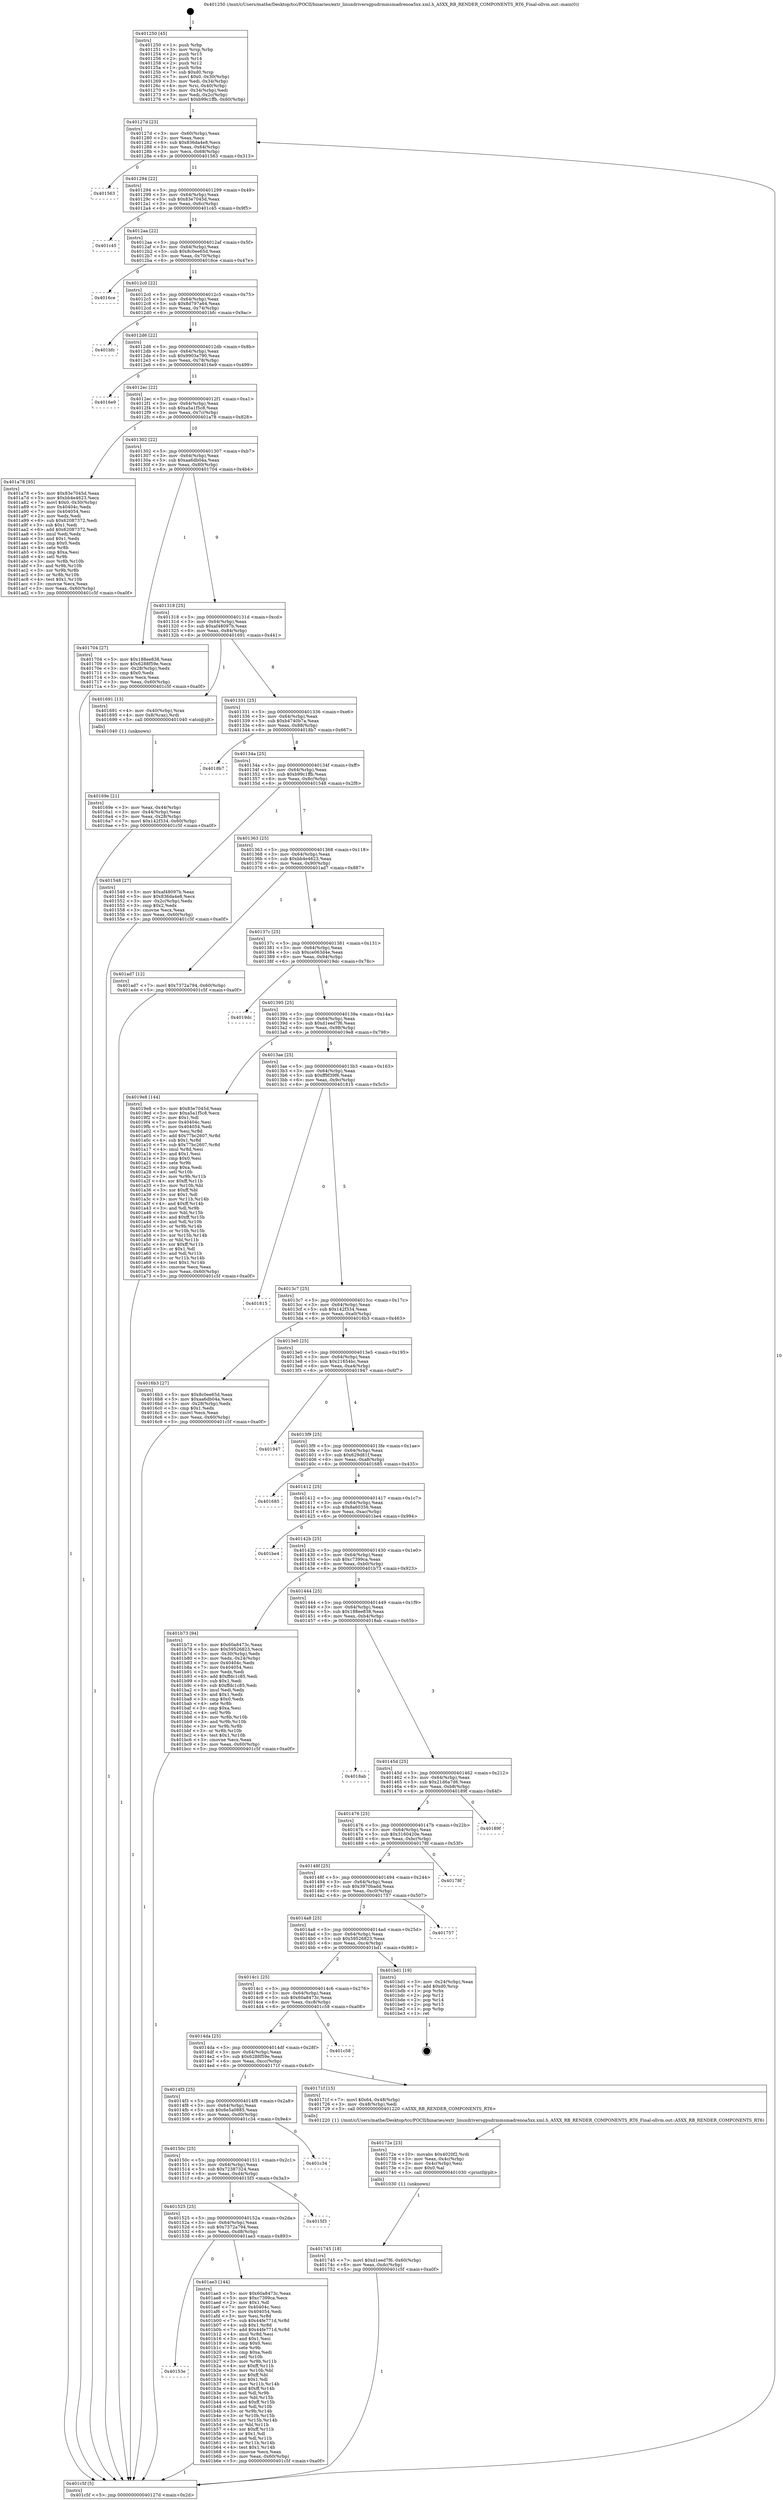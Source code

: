 digraph "0x401250" {
  label = "0x401250 (/mnt/c/Users/mathe/Desktop/tcc/POCII/binaries/extr_linuxdriversgpudrmmsmadrenoa5xx.xml.h_A5XX_RB_RENDER_COMPONENTS_RT6_Final-ollvm.out::main(0))"
  labelloc = "t"
  node[shape=record]

  Entry [label="",width=0.3,height=0.3,shape=circle,fillcolor=black,style=filled]
  "0x40127d" [label="{
     0x40127d [23]\l
     | [instrs]\l
     &nbsp;&nbsp;0x40127d \<+3\>: mov -0x60(%rbp),%eax\l
     &nbsp;&nbsp;0x401280 \<+2\>: mov %eax,%ecx\l
     &nbsp;&nbsp;0x401282 \<+6\>: sub $0x836da4e8,%ecx\l
     &nbsp;&nbsp;0x401288 \<+3\>: mov %eax,-0x64(%rbp)\l
     &nbsp;&nbsp;0x40128b \<+3\>: mov %ecx,-0x68(%rbp)\l
     &nbsp;&nbsp;0x40128e \<+6\>: je 0000000000401563 \<main+0x313\>\l
  }"]
  "0x401563" [label="{
     0x401563\l
  }", style=dashed]
  "0x401294" [label="{
     0x401294 [22]\l
     | [instrs]\l
     &nbsp;&nbsp;0x401294 \<+5\>: jmp 0000000000401299 \<main+0x49\>\l
     &nbsp;&nbsp;0x401299 \<+3\>: mov -0x64(%rbp),%eax\l
     &nbsp;&nbsp;0x40129c \<+5\>: sub $0x83e7045d,%eax\l
     &nbsp;&nbsp;0x4012a1 \<+3\>: mov %eax,-0x6c(%rbp)\l
     &nbsp;&nbsp;0x4012a4 \<+6\>: je 0000000000401c45 \<main+0x9f5\>\l
  }"]
  Exit [label="",width=0.3,height=0.3,shape=circle,fillcolor=black,style=filled,peripheries=2]
  "0x401c45" [label="{
     0x401c45\l
  }", style=dashed]
  "0x4012aa" [label="{
     0x4012aa [22]\l
     | [instrs]\l
     &nbsp;&nbsp;0x4012aa \<+5\>: jmp 00000000004012af \<main+0x5f\>\l
     &nbsp;&nbsp;0x4012af \<+3\>: mov -0x64(%rbp),%eax\l
     &nbsp;&nbsp;0x4012b2 \<+5\>: sub $0x8c0ee65d,%eax\l
     &nbsp;&nbsp;0x4012b7 \<+3\>: mov %eax,-0x70(%rbp)\l
     &nbsp;&nbsp;0x4012ba \<+6\>: je 00000000004016ce \<main+0x47e\>\l
  }"]
  "0x40153e" [label="{
     0x40153e\l
  }", style=dashed]
  "0x4016ce" [label="{
     0x4016ce\l
  }", style=dashed]
  "0x4012c0" [label="{
     0x4012c0 [22]\l
     | [instrs]\l
     &nbsp;&nbsp;0x4012c0 \<+5\>: jmp 00000000004012c5 \<main+0x75\>\l
     &nbsp;&nbsp;0x4012c5 \<+3\>: mov -0x64(%rbp),%eax\l
     &nbsp;&nbsp;0x4012c8 \<+5\>: sub $0x8d797a64,%eax\l
     &nbsp;&nbsp;0x4012cd \<+3\>: mov %eax,-0x74(%rbp)\l
     &nbsp;&nbsp;0x4012d0 \<+6\>: je 0000000000401bfc \<main+0x9ac\>\l
  }"]
  "0x401ae3" [label="{
     0x401ae3 [144]\l
     | [instrs]\l
     &nbsp;&nbsp;0x401ae3 \<+5\>: mov $0x60a8473c,%eax\l
     &nbsp;&nbsp;0x401ae8 \<+5\>: mov $0xc7399ca,%ecx\l
     &nbsp;&nbsp;0x401aed \<+2\>: mov $0x1,%dl\l
     &nbsp;&nbsp;0x401aef \<+7\>: mov 0x40404c,%esi\l
     &nbsp;&nbsp;0x401af6 \<+7\>: mov 0x404054,%edi\l
     &nbsp;&nbsp;0x401afd \<+3\>: mov %esi,%r8d\l
     &nbsp;&nbsp;0x401b00 \<+7\>: sub $0x44fe771d,%r8d\l
     &nbsp;&nbsp;0x401b07 \<+4\>: sub $0x1,%r8d\l
     &nbsp;&nbsp;0x401b0b \<+7\>: add $0x44fe771d,%r8d\l
     &nbsp;&nbsp;0x401b12 \<+4\>: imul %r8d,%esi\l
     &nbsp;&nbsp;0x401b16 \<+3\>: and $0x1,%esi\l
     &nbsp;&nbsp;0x401b19 \<+3\>: cmp $0x0,%esi\l
     &nbsp;&nbsp;0x401b1c \<+4\>: sete %r9b\l
     &nbsp;&nbsp;0x401b20 \<+3\>: cmp $0xa,%edi\l
     &nbsp;&nbsp;0x401b23 \<+4\>: setl %r10b\l
     &nbsp;&nbsp;0x401b27 \<+3\>: mov %r9b,%r11b\l
     &nbsp;&nbsp;0x401b2a \<+4\>: xor $0xff,%r11b\l
     &nbsp;&nbsp;0x401b2e \<+3\>: mov %r10b,%bl\l
     &nbsp;&nbsp;0x401b31 \<+3\>: xor $0xff,%bl\l
     &nbsp;&nbsp;0x401b34 \<+3\>: xor $0x1,%dl\l
     &nbsp;&nbsp;0x401b37 \<+3\>: mov %r11b,%r14b\l
     &nbsp;&nbsp;0x401b3a \<+4\>: and $0xff,%r14b\l
     &nbsp;&nbsp;0x401b3e \<+3\>: and %dl,%r9b\l
     &nbsp;&nbsp;0x401b41 \<+3\>: mov %bl,%r15b\l
     &nbsp;&nbsp;0x401b44 \<+4\>: and $0xff,%r15b\l
     &nbsp;&nbsp;0x401b48 \<+3\>: and %dl,%r10b\l
     &nbsp;&nbsp;0x401b4b \<+3\>: or %r9b,%r14b\l
     &nbsp;&nbsp;0x401b4e \<+3\>: or %r10b,%r15b\l
     &nbsp;&nbsp;0x401b51 \<+3\>: xor %r15b,%r14b\l
     &nbsp;&nbsp;0x401b54 \<+3\>: or %bl,%r11b\l
     &nbsp;&nbsp;0x401b57 \<+4\>: xor $0xff,%r11b\l
     &nbsp;&nbsp;0x401b5b \<+3\>: or $0x1,%dl\l
     &nbsp;&nbsp;0x401b5e \<+3\>: and %dl,%r11b\l
     &nbsp;&nbsp;0x401b61 \<+3\>: or %r11b,%r14b\l
     &nbsp;&nbsp;0x401b64 \<+4\>: test $0x1,%r14b\l
     &nbsp;&nbsp;0x401b68 \<+3\>: cmovne %ecx,%eax\l
     &nbsp;&nbsp;0x401b6b \<+3\>: mov %eax,-0x60(%rbp)\l
     &nbsp;&nbsp;0x401b6e \<+5\>: jmp 0000000000401c5f \<main+0xa0f\>\l
  }"]
  "0x401bfc" [label="{
     0x401bfc\l
  }", style=dashed]
  "0x4012d6" [label="{
     0x4012d6 [22]\l
     | [instrs]\l
     &nbsp;&nbsp;0x4012d6 \<+5\>: jmp 00000000004012db \<main+0x8b\>\l
     &nbsp;&nbsp;0x4012db \<+3\>: mov -0x64(%rbp),%eax\l
     &nbsp;&nbsp;0x4012de \<+5\>: sub $0x9903a790,%eax\l
     &nbsp;&nbsp;0x4012e3 \<+3\>: mov %eax,-0x78(%rbp)\l
     &nbsp;&nbsp;0x4012e6 \<+6\>: je 00000000004016e9 \<main+0x499\>\l
  }"]
  "0x401525" [label="{
     0x401525 [25]\l
     | [instrs]\l
     &nbsp;&nbsp;0x401525 \<+5\>: jmp 000000000040152a \<main+0x2da\>\l
     &nbsp;&nbsp;0x40152a \<+3\>: mov -0x64(%rbp),%eax\l
     &nbsp;&nbsp;0x40152d \<+5\>: sub $0x7372a794,%eax\l
     &nbsp;&nbsp;0x401532 \<+6\>: mov %eax,-0xd8(%rbp)\l
     &nbsp;&nbsp;0x401538 \<+6\>: je 0000000000401ae3 \<main+0x893\>\l
  }"]
  "0x4016e9" [label="{
     0x4016e9\l
  }", style=dashed]
  "0x4012ec" [label="{
     0x4012ec [22]\l
     | [instrs]\l
     &nbsp;&nbsp;0x4012ec \<+5\>: jmp 00000000004012f1 \<main+0xa1\>\l
     &nbsp;&nbsp;0x4012f1 \<+3\>: mov -0x64(%rbp),%eax\l
     &nbsp;&nbsp;0x4012f4 \<+5\>: sub $0xa5a1f5c8,%eax\l
     &nbsp;&nbsp;0x4012f9 \<+3\>: mov %eax,-0x7c(%rbp)\l
     &nbsp;&nbsp;0x4012fc \<+6\>: je 0000000000401a78 \<main+0x828\>\l
  }"]
  "0x4015f3" [label="{
     0x4015f3\l
  }", style=dashed]
  "0x401a78" [label="{
     0x401a78 [95]\l
     | [instrs]\l
     &nbsp;&nbsp;0x401a78 \<+5\>: mov $0x83e7045d,%eax\l
     &nbsp;&nbsp;0x401a7d \<+5\>: mov $0xbb4e4623,%ecx\l
     &nbsp;&nbsp;0x401a82 \<+7\>: movl $0x0,-0x30(%rbp)\l
     &nbsp;&nbsp;0x401a89 \<+7\>: mov 0x40404c,%edx\l
     &nbsp;&nbsp;0x401a90 \<+7\>: mov 0x404054,%esi\l
     &nbsp;&nbsp;0x401a97 \<+2\>: mov %edx,%edi\l
     &nbsp;&nbsp;0x401a99 \<+6\>: sub $0x62087372,%edi\l
     &nbsp;&nbsp;0x401a9f \<+3\>: sub $0x1,%edi\l
     &nbsp;&nbsp;0x401aa2 \<+6\>: add $0x62087372,%edi\l
     &nbsp;&nbsp;0x401aa8 \<+3\>: imul %edi,%edx\l
     &nbsp;&nbsp;0x401aab \<+3\>: and $0x1,%edx\l
     &nbsp;&nbsp;0x401aae \<+3\>: cmp $0x0,%edx\l
     &nbsp;&nbsp;0x401ab1 \<+4\>: sete %r8b\l
     &nbsp;&nbsp;0x401ab5 \<+3\>: cmp $0xa,%esi\l
     &nbsp;&nbsp;0x401ab8 \<+4\>: setl %r9b\l
     &nbsp;&nbsp;0x401abc \<+3\>: mov %r8b,%r10b\l
     &nbsp;&nbsp;0x401abf \<+3\>: and %r9b,%r10b\l
     &nbsp;&nbsp;0x401ac2 \<+3\>: xor %r9b,%r8b\l
     &nbsp;&nbsp;0x401ac5 \<+3\>: or %r8b,%r10b\l
     &nbsp;&nbsp;0x401ac8 \<+4\>: test $0x1,%r10b\l
     &nbsp;&nbsp;0x401acc \<+3\>: cmovne %ecx,%eax\l
     &nbsp;&nbsp;0x401acf \<+3\>: mov %eax,-0x60(%rbp)\l
     &nbsp;&nbsp;0x401ad2 \<+5\>: jmp 0000000000401c5f \<main+0xa0f\>\l
  }"]
  "0x401302" [label="{
     0x401302 [22]\l
     | [instrs]\l
     &nbsp;&nbsp;0x401302 \<+5\>: jmp 0000000000401307 \<main+0xb7\>\l
     &nbsp;&nbsp;0x401307 \<+3\>: mov -0x64(%rbp),%eax\l
     &nbsp;&nbsp;0x40130a \<+5\>: sub $0xaa6db04a,%eax\l
     &nbsp;&nbsp;0x40130f \<+3\>: mov %eax,-0x80(%rbp)\l
     &nbsp;&nbsp;0x401312 \<+6\>: je 0000000000401704 \<main+0x4b4\>\l
  }"]
  "0x40150c" [label="{
     0x40150c [25]\l
     | [instrs]\l
     &nbsp;&nbsp;0x40150c \<+5\>: jmp 0000000000401511 \<main+0x2c1\>\l
     &nbsp;&nbsp;0x401511 \<+3\>: mov -0x64(%rbp),%eax\l
     &nbsp;&nbsp;0x401514 \<+5\>: sub $0x72387324,%eax\l
     &nbsp;&nbsp;0x401519 \<+6\>: mov %eax,-0xd4(%rbp)\l
     &nbsp;&nbsp;0x40151f \<+6\>: je 00000000004015f3 \<main+0x3a3\>\l
  }"]
  "0x401704" [label="{
     0x401704 [27]\l
     | [instrs]\l
     &nbsp;&nbsp;0x401704 \<+5\>: mov $0x188ee838,%eax\l
     &nbsp;&nbsp;0x401709 \<+5\>: mov $0x6288f59e,%ecx\l
     &nbsp;&nbsp;0x40170e \<+3\>: mov -0x28(%rbp),%edx\l
     &nbsp;&nbsp;0x401711 \<+3\>: cmp $0x0,%edx\l
     &nbsp;&nbsp;0x401714 \<+3\>: cmove %ecx,%eax\l
     &nbsp;&nbsp;0x401717 \<+3\>: mov %eax,-0x60(%rbp)\l
     &nbsp;&nbsp;0x40171a \<+5\>: jmp 0000000000401c5f \<main+0xa0f\>\l
  }"]
  "0x401318" [label="{
     0x401318 [25]\l
     | [instrs]\l
     &nbsp;&nbsp;0x401318 \<+5\>: jmp 000000000040131d \<main+0xcd\>\l
     &nbsp;&nbsp;0x40131d \<+3\>: mov -0x64(%rbp),%eax\l
     &nbsp;&nbsp;0x401320 \<+5\>: sub $0xaf48097b,%eax\l
     &nbsp;&nbsp;0x401325 \<+6\>: mov %eax,-0x84(%rbp)\l
     &nbsp;&nbsp;0x40132b \<+6\>: je 0000000000401691 \<main+0x441\>\l
  }"]
  "0x401c34" [label="{
     0x401c34\l
  }", style=dashed]
  "0x401691" [label="{
     0x401691 [13]\l
     | [instrs]\l
     &nbsp;&nbsp;0x401691 \<+4\>: mov -0x40(%rbp),%rax\l
     &nbsp;&nbsp;0x401695 \<+4\>: mov 0x8(%rax),%rdi\l
     &nbsp;&nbsp;0x401699 \<+5\>: call 0000000000401040 \<atoi@plt\>\l
     | [calls]\l
     &nbsp;&nbsp;0x401040 \{1\} (unknown)\l
  }"]
  "0x401331" [label="{
     0x401331 [25]\l
     | [instrs]\l
     &nbsp;&nbsp;0x401331 \<+5\>: jmp 0000000000401336 \<main+0xe6\>\l
     &nbsp;&nbsp;0x401336 \<+3\>: mov -0x64(%rbp),%eax\l
     &nbsp;&nbsp;0x401339 \<+5\>: sub $0xb4740b7a,%eax\l
     &nbsp;&nbsp;0x40133e \<+6\>: mov %eax,-0x88(%rbp)\l
     &nbsp;&nbsp;0x401344 \<+6\>: je 00000000004018b7 \<main+0x667\>\l
  }"]
  "0x401745" [label="{
     0x401745 [18]\l
     | [instrs]\l
     &nbsp;&nbsp;0x401745 \<+7\>: movl $0xd1eed7f6,-0x60(%rbp)\l
     &nbsp;&nbsp;0x40174c \<+6\>: mov %eax,-0xdc(%rbp)\l
     &nbsp;&nbsp;0x401752 \<+5\>: jmp 0000000000401c5f \<main+0xa0f\>\l
  }"]
  "0x4018b7" [label="{
     0x4018b7\l
  }", style=dashed]
  "0x40134a" [label="{
     0x40134a [25]\l
     | [instrs]\l
     &nbsp;&nbsp;0x40134a \<+5\>: jmp 000000000040134f \<main+0xff\>\l
     &nbsp;&nbsp;0x40134f \<+3\>: mov -0x64(%rbp),%eax\l
     &nbsp;&nbsp;0x401352 \<+5\>: sub $0xb99c1ffb,%eax\l
     &nbsp;&nbsp;0x401357 \<+6\>: mov %eax,-0x8c(%rbp)\l
     &nbsp;&nbsp;0x40135d \<+6\>: je 0000000000401548 \<main+0x2f8\>\l
  }"]
  "0x40172e" [label="{
     0x40172e [23]\l
     | [instrs]\l
     &nbsp;&nbsp;0x40172e \<+10\>: movabs $0x4020f2,%rdi\l
     &nbsp;&nbsp;0x401738 \<+3\>: mov %eax,-0x4c(%rbp)\l
     &nbsp;&nbsp;0x40173b \<+3\>: mov -0x4c(%rbp),%esi\l
     &nbsp;&nbsp;0x40173e \<+2\>: mov $0x0,%al\l
     &nbsp;&nbsp;0x401740 \<+5\>: call 0000000000401030 \<printf@plt\>\l
     | [calls]\l
     &nbsp;&nbsp;0x401030 \{1\} (unknown)\l
  }"]
  "0x401548" [label="{
     0x401548 [27]\l
     | [instrs]\l
     &nbsp;&nbsp;0x401548 \<+5\>: mov $0xaf48097b,%eax\l
     &nbsp;&nbsp;0x40154d \<+5\>: mov $0x836da4e8,%ecx\l
     &nbsp;&nbsp;0x401552 \<+3\>: mov -0x2c(%rbp),%edx\l
     &nbsp;&nbsp;0x401555 \<+3\>: cmp $0x2,%edx\l
     &nbsp;&nbsp;0x401558 \<+3\>: cmovne %ecx,%eax\l
     &nbsp;&nbsp;0x40155b \<+3\>: mov %eax,-0x60(%rbp)\l
     &nbsp;&nbsp;0x40155e \<+5\>: jmp 0000000000401c5f \<main+0xa0f\>\l
  }"]
  "0x401363" [label="{
     0x401363 [25]\l
     | [instrs]\l
     &nbsp;&nbsp;0x401363 \<+5\>: jmp 0000000000401368 \<main+0x118\>\l
     &nbsp;&nbsp;0x401368 \<+3\>: mov -0x64(%rbp),%eax\l
     &nbsp;&nbsp;0x40136b \<+5\>: sub $0xbb4e4623,%eax\l
     &nbsp;&nbsp;0x401370 \<+6\>: mov %eax,-0x90(%rbp)\l
     &nbsp;&nbsp;0x401376 \<+6\>: je 0000000000401ad7 \<main+0x887\>\l
  }"]
  "0x401c5f" [label="{
     0x401c5f [5]\l
     | [instrs]\l
     &nbsp;&nbsp;0x401c5f \<+5\>: jmp 000000000040127d \<main+0x2d\>\l
  }"]
  "0x401250" [label="{
     0x401250 [45]\l
     | [instrs]\l
     &nbsp;&nbsp;0x401250 \<+1\>: push %rbp\l
     &nbsp;&nbsp;0x401251 \<+3\>: mov %rsp,%rbp\l
     &nbsp;&nbsp;0x401254 \<+2\>: push %r15\l
     &nbsp;&nbsp;0x401256 \<+2\>: push %r14\l
     &nbsp;&nbsp;0x401258 \<+2\>: push %r12\l
     &nbsp;&nbsp;0x40125a \<+1\>: push %rbx\l
     &nbsp;&nbsp;0x40125b \<+7\>: sub $0xd0,%rsp\l
     &nbsp;&nbsp;0x401262 \<+7\>: movl $0x0,-0x30(%rbp)\l
     &nbsp;&nbsp;0x401269 \<+3\>: mov %edi,-0x34(%rbp)\l
     &nbsp;&nbsp;0x40126c \<+4\>: mov %rsi,-0x40(%rbp)\l
     &nbsp;&nbsp;0x401270 \<+3\>: mov -0x34(%rbp),%edi\l
     &nbsp;&nbsp;0x401273 \<+3\>: mov %edi,-0x2c(%rbp)\l
     &nbsp;&nbsp;0x401276 \<+7\>: movl $0xb99c1ffb,-0x60(%rbp)\l
  }"]
  "0x40169e" [label="{
     0x40169e [21]\l
     | [instrs]\l
     &nbsp;&nbsp;0x40169e \<+3\>: mov %eax,-0x44(%rbp)\l
     &nbsp;&nbsp;0x4016a1 \<+3\>: mov -0x44(%rbp),%eax\l
     &nbsp;&nbsp;0x4016a4 \<+3\>: mov %eax,-0x28(%rbp)\l
     &nbsp;&nbsp;0x4016a7 \<+7\>: movl $0x142f334,-0x60(%rbp)\l
     &nbsp;&nbsp;0x4016ae \<+5\>: jmp 0000000000401c5f \<main+0xa0f\>\l
  }"]
  "0x4014f3" [label="{
     0x4014f3 [25]\l
     | [instrs]\l
     &nbsp;&nbsp;0x4014f3 \<+5\>: jmp 00000000004014f8 \<main+0x2a8\>\l
     &nbsp;&nbsp;0x4014f8 \<+3\>: mov -0x64(%rbp),%eax\l
     &nbsp;&nbsp;0x4014fb \<+5\>: sub $0x6e5a0885,%eax\l
     &nbsp;&nbsp;0x401500 \<+6\>: mov %eax,-0xd0(%rbp)\l
     &nbsp;&nbsp;0x401506 \<+6\>: je 0000000000401c34 \<main+0x9e4\>\l
  }"]
  "0x401ad7" [label="{
     0x401ad7 [12]\l
     | [instrs]\l
     &nbsp;&nbsp;0x401ad7 \<+7\>: movl $0x7372a794,-0x60(%rbp)\l
     &nbsp;&nbsp;0x401ade \<+5\>: jmp 0000000000401c5f \<main+0xa0f\>\l
  }"]
  "0x40137c" [label="{
     0x40137c [25]\l
     | [instrs]\l
     &nbsp;&nbsp;0x40137c \<+5\>: jmp 0000000000401381 \<main+0x131\>\l
     &nbsp;&nbsp;0x401381 \<+3\>: mov -0x64(%rbp),%eax\l
     &nbsp;&nbsp;0x401384 \<+5\>: sub $0xce063d4e,%eax\l
     &nbsp;&nbsp;0x401389 \<+6\>: mov %eax,-0x94(%rbp)\l
     &nbsp;&nbsp;0x40138f \<+6\>: je 00000000004019dc \<main+0x78c\>\l
  }"]
  "0x40171f" [label="{
     0x40171f [15]\l
     | [instrs]\l
     &nbsp;&nbsp;0x40171f \<+7\>: movl $0x64,-0x48(%rbp)\l
     &nbsp;&nbsp;0x401726 \<+3\>: mov -0x48(%rbp),%edi\l
     &nbsp;&nbsp;0x401729 \<+5\>: call 0000000000401220 \<A5XX_RB_RENDER_COMPONENTS_RT6\>\l
     | [calls]\l
     &nbsp;&nbsp;0x401220 \{1\} (/mnt/c/Users/mathe/Desktop/tcc/POCII/binaries/extr_linuxdriversgpudrmmsmadrenoa5xx.xml.h_A5XX_RB_RENDER_COMPONENTS_RT6_Final-ollvm.out::A5XX_RB_RENDER_COMPONENTS_RT6)\l
  }"]
  "0x4019dc" [label="{
     0x4019dc\l
  }", style=dashed]
  "0x401395" [label="{
     0x401395 [25]\l
     | [instrs]\l
     &nbsp;&nbsp;0x401395 \<+5\>: jmp 000000000040139a \<main+0x14a\>\l
     &nbsp;&nbsp;0x40139a \<+3\>: mov -0x64(%rbp),%eax\l
     &nbsp;&nbsp;0x40139d \<+5\>: sub $0xd1eed7f6,%eax\l
     &nbsp;&nbsp;0x4013a2 \<+6\>: mov %eax,-0x98(%rbp)\l
     &nbsp;&nbsp;0x4013a8 \<+6\>: je 00000000004019e8 \<main+0x798\>\l
  }"]
  "0x4014da" [label="{
     0x4014da [25]\l
     | [instrs]\l
     &nbsp;&nbsp;0x4014da \<+5\>: jmp 00000000004014df \<main+0x28f\>\l
     &nbsp;&nbsp;0x4014df \<+3\>: mov -0x64(%rbp),%eax\l
     &nbsp;&nbsp;0x4014e2 \<+5\>: sub $0x6288f59e,%eax\l
     &nbsp;&nbsp;0x4014e7 \<+6\>: mov %eax,-0xcc(%rbp)\l
     &nbsp;&nbsp;0x4014ed \<+6\>: je 000000000040171f \<main+0x4cf\>\l
  }"]
  "0x4019e8" [label="{
     0x4019e8 [144]\l
     | [instrs]\l
     &nbsp;&nbsp;0x4019e8 \<+5\>: mov $0x83e7045d,%eax\l
     &nbsp;&nbsp;0x4019ed \<+5\>: mov $0xa5a1f5c8,%ecx\l
     &nbsp;&nbsp;0x4019f2 \<+2\>: mov $0x1,%dl\l
     &nbsp;&nbsp;0x4019f4 \<+7\>: mov 0x40404c,%esi\l
     &nbsp;&nbsp;0x4019fb \<+7\>: mov 0x404054,%edi\l
     &nbsp;&nbsp;0x401a02 \<+3\>: mov %esi,%r8d\l
     &nbsp;&nbsp;0x401a05 \<+7\>: add $0x77bc2607,%r8d\l
     &nbsp;&nbsp;0x401a0c \<+4\>: sub $0x1,%r8d\l
     &nbsp;&nbsp;0x401a10 \<+7\>: sub $0x77bc2607,%r8d\l
     &nbsp;&nbsp;0x401a17 \<+4\>: imul %r8d,%esi\l
     &nbsp;&nbsp;0x401a1b \<+3\>: and $0x1,%esi\l
     &nbsp;&nbsp;0x401a1e \<+3\>: cmp $0x0,%esi\l
     &nbsp;&nbsp;0x401a21 \<+4\>: sete %r9b\l
     &nbsp;&nbsp;0x401a25 \<+3\>: cmp $0xa,%edi\l
     &nbsp;&nbsp;0x401a28 \<+4\>: setl %r10b\l
     &nbsp;&nbsp;0x401a2c \<+3\>: mov %r9b,%r11b\l
     &nbsp;&nbsp;0x401a2f \<+4\>: xor $0xff,%r11b\l
     &nbsp;&nbsp;0x401a33 \<+3\>: mov %r10b,%bl\l
     &nbsp;&nbsp;0x401a36 \<+3\>: xor $0xff,%bl\l
     &nbsp;&nbsp;0x401a39 \<+3\>: xor $0x1,%dl\l
     &nbsp;&nbsp;0x401a3c \<+3\>: mov %r11b,%r14b\l
     &nbsp;&nbsp;0x401a3f \<+4\>: and $0xff,%r14b\l
     &nbsp;&nbsp;0x401a43 \<+3\>: and %dl,%r9b\l
     &nbsp;&nbsp;0x401a46 \<+3\>: mov %bl,%r15b\l
     &nbsp;&nbsp;0x401a49 \<+4\>: and $0xff,%r15b\l
     &nbsp;&nbsp;0x401a4d \<+3\>: and %dl,%r10b\l
     &nbsp;&nbsp;0x401a50 \<+3\>: or %r9b,%r14b\l
     &nbsp;&nbsp;0x401a53 \<+3\>: or %r10b,%r15b\l
     &nbsp;&nbsp;0x401a56 \<+3\>: xor %r15b,%r14b\l
     &nbsp;&nbsp;0x401a59 \<+3\>: or %bl,%r11b\l
     &nbsp;&nbsp;0x401a5c \<+4\>: xor $0xff,%r11b\l
     &nbsp;&nbsp;0x401a60 \<+3\>: or $0x1,%dl\l
     &nbsp;&nbsp;0x401a63 \<+3\>: and %dl,%r11b\l
     &nbsp;&nbsp;0x401a66 \<+3\>: or %r11b,%r14b\l
     &nbsp;&nbsp;0x401a69 \<+4\>: test $0x1,%r14b\l
     &nbsp;&nbsp;0x401a6d \<+3\>: cmovne %ecx,%eax\l
     &nbsp;&nbsp;0x401a70 \<+3\>: mov %eax,-0x60(%rbp)\l
     &nbsp;&nbsp;0x401a73 \<+5\>: jmp 0000000000401c5f \<main+0xa0f\>\l
  }"]
  "0x4013ae" [label="{
     0x4013ae [25]\l
     | [instrs]\l
     &nbsp;&nbsp;0x4013ae \<+5\>: jmp 00000000004013b3 \<main+0x163\>\l
     &nbsp;&nbsp;0x4013b3 \<+3\>: mov -0x64(%rbp),%eax\l
     &nbsp;&nbsp;0x4013b6 \<+5\>: sub $0xff9f39f6,%eax\l
     &nbsp;&nbsp;0x4013bb \<+6\>: mov %eax,-0x9c(%rbp)\l
     &nbsp;&nbsp;0x4013c1 \<+6\>: je 0000000000401815 \<main+0x5c5\>\l
  }"]
  "0x401c58" [label="{
     0x401c58\l
  }", style=dashed]
  "0x401815" [label="{
     0x401815\l
  }", style=dashed]
  "0x4013c7" [label="{
     0x4013c7 [25]\l
     | [instrs]\l
     &nbsp;&nbsp;0x4013c7 \<+5\>: jmp 00000000004013cc \<main+0x17c\>\l
     &nbsp;&nbsp;0x4013cc \<+3\>: mov -0x64(%rbp),%eax\l
     &nbsp;&nbsp;0x4013cf \<+5\>: sub $0x142f334,%eax\l
     &nbsp;&nbsp;0x4013d4 \<+6\>: mov %eax,-0xa0(%rbp)\l
     &nbsp;&nbsp;0x4013da \<+6\>: je 00000000004016b3 \<main+0x463\>\l
  }"]
  "0x4014c1" [label="{
     0x4014c1 [25]\l
     | [instrs]\l
     &nbsp;&nbsp;0x4014c1 \<+5\>: jmp 00000000004014c6 \<main+0x276\>\l
     &nbsp;&nbsp;0x4014c6 \<+3\>: mov -0x64(%rbp),%eax\l
     &nbsp;&nbsp;0x4014c9 \<+5\>: sub $0x60a8473c,%eax\l
     &nbsp;&nbsp;0x4014ce \<+6\>: mov %eax,-0xc8(%rbp)\l
     &nbsp;&nbsp;0x4014d4 \<+6\>: je 0000000000401c58 \<main+0xa08\>\l
  }"]
  "0x4016b3" [label="{
     0x4016b3 [27]\l
     | [instrs]\l
     &nbsp;&nbsp;0x4016b3 \<+5\>: mov $0x8c0ee65d,%eax\l
     &nbsp;&nbsp;0x4016b8 \<+5\>: mov $0xaa6db04a,%ecx\l
     &nbsp;&nbsp;0x4016bd \<+3\>: mov -0x28(%rbp),%edx\l
     &nbsp;&nbsp;0x4016c0 \<+3\>: cmp $0x1,%edx\l
     &nbsp;&nbsp;0x4016c3 \<+3\>: cmovl %ecx,%eax\l
     &nbsp;&nbsp;0x4016c6 \<+3\>: mov %eax,-0x60(%rbp)\l
     &nbsp;&nbsp;0x4016c9 \<+5\>: jmp 0000000000401c5f \<main+0xa0f\>\l
  }"]
  "0x4013e0" [label="{
     0x4013e0 [25]\l
     | [instrs]\l
     &nbsp;&nbsp;0x4013e0 \<+5\>: jmp 00000000004013e5 \<main+0x195\>\l
     &nbsp;&nbsp;0x4013e5 \<+3\>: mov -0x64(%rbp),%eax\l
     &nbsp;&nbsp;0x4013e8 \<+5\>: sub $0x21654bc,%eax\l
     &nbsp;&nbsp;0x4013ed \<+6\>: mov %eax,-0xa4(%rbp)\l
     &nbsp;&nbsp;0x4013f3 \<+6\>: je 0000000000401947 \<main+0x6f7\>\l
  }"]
  "0x401bd1" [label="{
     0x401bd1 [19]\l
     | [instrs]\l
     &nbsp;&nbsp;0x401bd1 \<+3\>: mov -0x24(%rbp),%eax\l
     &nbsp;&nbsp;0x401bd4 \<+7\>: add $0xd0,%rsp\l
     &nbsp;&nbsp;0x401bdb \<+1\>: pop %rbx\l
     &nbsp;&nbsp;0x401bdc \<+2\>: pop %r12\l
     &nbsp;&nbsp;0x401bde \<+2\>: pop %r14\l
     &nbsp;&nbsp;0x401be0 \<+2\>: pop %r15\l
     &nbsp;&nbsp;0x401be2 \<+1\>: pop %rbp\l
     &nbsp;&nbsp;0x401be3 \<+1\>: ret\l
  }"]
  "0x401947" [label="{
     0x401947\l
  }", style=dashed]
  "0x4013f9" [label="{
     0x4013f9 [25]\l
     | [instrs]\l
     &nbsp;&nbsp;0x4013f9 \<+5\>: jmp 00000000004013fe \<main+0x1ae\>\l
     &nbsp;&nbsp;0x4013fe \<+3\>: mov -0x64(%rbp),%eax\l
     &nbsp;&nbsp;0x401401 \<+5\>: sub $0x629d81f,%eax\l
     &nbsp;&nbsp;0x401406 \<+6\>: mov %eax,-0xa8(%rbp)\l
     &nbsp;&nbsp;0x40140c \<+6\>: je 0000000000401685 \<main+0x435\>\l
  }"]
  "0x4014a8" [label="{
     0x4014a8 [25]\l
     | [instrs]\l
     &nbsp;&nbsp;0x4014a8 \<+5\>: jmp 00000000004014ad \<main+0x25d\>\l
     &nbsp;&nbsp;0x4014ad \<+3\>: mov -0x64(%rbp),%eax\l
     &nbsp;&nbsp;0x4014b0 \<+5\>: sub $0x59526823,%eax\l
     &nbsp;&nbsp;0x4014b5 \<+6\>: mov %eax,-0xc4(%rbp)\l
     &nbsp;&nbsp;0x4014bb \<+6\>: je 0000000000401bd1 \<main+0x981\>\l
  }"]
  "0x401685" [label="{
     0x401685\l
  }", style=dashed]
  "0x401412" [label="{
     0x401412 [25]\l
     | [instrs]\l
     &nbsp;&nbsp;0x401412 \<+5\>: jmp 0000000000401417 \<main+0x1c7\>\l
     &nbsp;&nbsp;0x401417 \<+3\>: mov -0x64(%rbp),%eax\l
     &nbsp;&nbsp;0x40141a \<+5\>: sub $0x8a60356,%eax\l
     &nbsp;&nbsp;0x40141f \<+6\>: mov %eax,-0xac(%rbp)\l
     &nbsp;&nbsp;0x401425 \<+6\>: je 0000000000401be4 \<main+0x994\>\l
  }"]
  "0x401757" [label="{
     0x401757\l
  }", style=dashed]
  "0x401be4" [label="{
     0x401be4\l
  }", style=dashed]
  "0x40142b" [label="{
     0x40142b [25]\l
     | [instrs]\l
     &nbsp;&nbsp;0x40142b \<+5\>: jmp 0000000000401430 \<main+0x1e0\>\l
     &nbsp;&nbsp;0x401430 \<+3\>: mov -0x64(%rbp),%eax\l
     &nbsp;&nbsp;0x401433 \<+5\>: sub $0xc7399ca,%eax\l
     &nbsp;&nbsp;0x401438 \<+6\>: mov %eax,-0xb0(%rbp)\l
     &nbsp;&nbsp;0x40143e \<+6\>: je 0000000000401b73 \<main+0x923\>\l
  }"]
  "0x40148f" [label="{
     0x40148f [25]\l
     | [instrs]\l
     &nbsp;&nbsp;0x40148f \<+5\>: jmp 0000000000401494 \<main+0x244\>\l
     &nbsp;&nbsp;0x401494 \<+3\>: mov -0x64(%rbp),%eax\l
     &nbsp;&nbsp;0x401497 \<+5\>: sub $0x3970badd,%eax\l
     &nbsp;&nbsp;0x40149c \<+6\>: mov %eax,-0xc0(%rbp)\l
     &nbsp;&nbsp;0x4014a2 \<+6\>: je 0000000000401757 \<main+0x507\>\l
  }"]
  "0x401b73" [label="{
     0x401b73 [94]\l
     | [instrs]\l
     &nbsp;&nbsp;0x401b73 \<+5\>: mov $0x60a8473c,%eax\l
     &nbsp;&nbsp;0x401b78 \<+5\>: mov $0x59526823,%ecx\l
     &nbsp;&nbsp;0x401b7d \<+3\>: mov -0x30(%rbp),%edx\l
     &nbsp;&nbsp;0x401b80 \<+3\>: mov %edx,-0x24(%rbp)\l
     &nbsp;&nbsp;0x401b83 \<+7\>: mov 0x40404c,%edx\l
     &nbsp;&nbsp;0x401b8a \<+7\>: mov 0x404054,%esi\l
     &nbsp;&nbsp;0x401b91 \<+2\>: mov %edx,%edi\l
     &nbsp;&nbsp;0x401b93 \<+6\>: add $0xffdc1c85,%edi\l
     &nbsp;&nbsp;0x401b99 \<+3\>: sub $0x1,%edi\l
     &nbsp;&nbsp;0x401b9c \<+6\>: sub $0xffdc1c85,%edi\l
     &nbsp;&nbsp;0x401ba2 \<+3\>: imul %edi,%edx\l
     &nbsp;&nbsp;0x401ba5 \<+3\>: and $0x1,%edx\l
     &nbsp;&nbsp;0x401ba8 \<+3\>: cmp $0x0,%edx\l
     &nbsp;&nbsp;0x401bab \<+4\>: sete %r8b\l
     &nbsp;&nbsp;0x401baf \<+3\>: cmp $0xa,%esi\l
     &nbsp;&nbsp;0x401bb2 \<+4\>: setl %r9b\l
     &nbsp;&nbsp;0x401bb6 \<+3\>: mov %r8b,%r10b\l
     &nbsp;&nbsp;0x401bb9 \<+3\>: and %r9b,%r10b\l
     &nbsp;&nbsp;0x401bbc \<+3\>: xor %r9b,%r8b\l
     &nbsp;&nbsp;0x401bbf \<+3\>: or %r8b,%r10b\l
     &nbsp;&nbsp;0x401bc2 \<+4\>: test $0x1,%r10b\l
     &nbsp;&nbsp;0x401bc6 \<+3\>: cmovne %ecx,%eax\l
     &nbsp;&nbsp;0x401bc9 \<+3\>: mov %eax,-0x60(%rbp)\l
     &nbsp;&nbsp;0x401bcc \<+5\>: jmp 0000000000401c5f \<main+0xa0f\>\l
  }"]
  "0x401444" [label="{
     0x401444 [25]\l
     | [instrs]\l
     &nbsp;&nbsp;0x401444 \<+5\>: jmp 0000000000401449 \<main+0x1f9\>\l
     &nbsp;&nbsp;0x401449 \<+3\>: mov -0x64(%rbp),%eax\l
     &nbsp;&nbsp;0x40144c \<+5\>: sub $0x188ee838,%eax\l
     &nbsp;&nbsp;0x401451 \<+6\>: mov %eax,-0xb4(%rbp)\l
     &nbsp;&nbsp;0x401457 \<+6\>: je 00000000004018ab \<main+0x65b\>\l
  }"]
  "0x40178f" [label="{
     0x40178f\l
  }", style=dashed]
  "0x4018ab" [label="{
     0x4018ab\l
  }", style=dashed]
  "0x40145d" [label="{
     0x40145d [25]\l
     | [instrs]\l
     &nbsp;&nbsp;0x40145d \<+5\>: jmp 0000000000401462 \<main+0x212\>\l
     &nbsp;&nbsp;0x401462 \<+3\>: mov -0x64(%rbp),%eax\l
     &nbsp;&nbsp;0x401465 \<+5\>: sub $0x21d6a7d6,%eax\l
     &nbsp;&nbsp;0x40146a \<+6\>: mov %eax,-0xb8(%rbp)\l
     &nbsp;&nbsp;0x401470 \<+6\>: je 000000000040189f \<main+0x64f\>\l
  }"]
  "0x401476" [label="{
     0x401476 [25]\l
     | [instrs]\l
     &nbsp;&nbsp;0x401476 \<+5\>: jmp 000000000040147b \<main+0x22b\>\l
     &nbsp;&nbsp;0x40147b \<+3\>: mov -0x64(%rbp),%eax\l
     &nbsp;&nbsp;0x40147e \<+5\>: sub $0x3160420e,%eax\l
     &nbsp;&nbsp;0x401483 \<+6\>: mov %eax,-0xbc(%rbp)\l
     &nbsp;&nbsp;0x401489 \<+6\>: je 000000000040178f \<main+0x53f\>\l
  }"]
  "0x40189f" [label="{
     0x40189f\l
  }", style=dashed]
  Entry -> "0x401250" [label=" 1"]
  "0x40127d" -> "0x401563" [label=" 0"]
  "0x40127d" -> "0x401294" [label=" 11"]
  "0x401bd1" -> Exit [label=" 1"]
  "0x401294" -> "0x401c45" [label=" 0"]
  "0x401294" -> "0x4012aa" [label=" 11"]
  "0x401b73" -> "0x401c5f" [label=" 1"]
  "0x4012aa" -> "0x4016ce" [label=" 0"]
  "0x4012aa" -> "0x4012c0" [label=" 11"]
  "0x401ae3" -> "0x401c5f" [label=" 1"]
  "0x4012c0" -> "0x401bfc" [label=" 0"]
  "0x4012c0" -> "0x4012d6" [label=" 11"]
  "0x401525" -> "0x40153e" [label=" 0"]
  "0x4012d6" -> "0x4016e9" [label=" 0"]
  "0x4012d6" -> "0x4012ec" [label=" 11"]
  "0x401525" -> "0x401ae3" [label=" 1"]
  "0x4012ec" -> "0x401a78" [label=" 1"]
  "0x4012ec" -> "0x401302" [label=" 10"]
  "0x40150c" -> "0x401525" [label=" 1"]
  "0x401302" -> "0x401704" [label=" 1"]
  "0x401302" -> "0x401318" [label=" 9"]
  "0x40150c" -> "0x4015f3" [label=" 0"]
  "0x401318" -> "0x401691" [label=" 1"]
  "0x401318" -> "0x401331" [label=" 8"]
  "0x4014f3" -> "0x40150c" [label=" 1"]
  "0x401331" -> "0x4018b7" [label=" 0"]
  "0x401331" -> "0x40134a" [label=" 8"]
  "0x4014f3" -> "0x401c34" [label=" 0"]
  "0x40134a" -> "0x401548" [label=" 1"]
  "0x40134a" -> "0x401363" [label=" 7"]
  "0x401548" -> "0x401c5f" [label=" 1"]
  "0x401250" -> "0x40127d" [label=" 1"]
  "0x401c5f" -> "0x40127d" [label=" 10"]
  "0x401691" -> "0x40169e" [label=" 1"]
  "0x40169e" -> "0x401c5f" [label=" 1"]
  "0x401ad7" -> "0x401c5f" [label=" 1"]
  "0x401363" -> "0x401ad7" [label=" 1"]
  "0x401363" -> "0x40137c" [label=" 6"]
  "0x401a78" -> "0x401c5f" [label=" 1"]
  "0x40137c" -> "0x4019dc" [label=" 0"]
  "0x40137c" -> "0x401395" [label=" 6"]
  "0x4019e8" -> "0x401c5f" [label=" 1"]
  "0x401395" -> "0x4019e8" [label=" 1"]
  "0x401395" -> "0x4013ae" [label=" 5"]
  "0x40172e" -> "0x401745" [label=" 1"]
  "0x4013ae" -> "0x401815" [label=" 0"]
  "0x4013ae" -> "0x4013c7" [label=" 5"]
  "0x40171f" -> "0x40172e" [label=" 1"]
  "0x4013c7" -> "0x4016b3" [label=" 1"]
  "0x4013c7" -> "0x4013e0" [label=" 4"]
  "0x4016b3" -> "0x401c5f" [label=" 1"]
  "0x401704" -> "0x401c5f" [label=" 1"]
  "0x4014da" -> "0x40171f" [label=" 1"]
  "0x4013e0" -> "0x401947" [label=" 0"]
  "0x4013e0" -> "0x4013f9" [label=" 4"]
  "0x401745" -> "0x401c5f" [label=" 1"]
  "0x4013f9" -> "0x401685" [label=" 0"]
  "0x4013f9" -> "0x401412" [label=" 4"]
  "0x4014c1" -> "0x401c58" [label=" 0"]
  "0x401412" -> "0x401be4" [label=" 0"]
  "0x401412" -> "0x40142b" [label=" 4"]
  "0x4014da" -> "0x4014f3" [label=" 1"]
  "0x40142b" -> "0x401b73" [label=" 1"]
  "0x40142b" -> "0x401444" [label=" 3"]
  "0x4014a8" -> "0x401bd1" [label=" 1"]
  "0x401444" -> "0x4018ab" [label=" 0"]
  "0x401444" -> "0x40145d" [label=" 3"]
  "0x4014c1" -> "0x4014da" [label=" 2"]
  "0x40145d" -> "0x40189f" [label=" 0"]
  "0x40145d" -> "0x401476" [label=" 3"]
  "0x40148f" -> "0x4014a8" [label=" 3"]
  "0x401476" -> "0x40178f" [label=" 0"]
  "0x401476" -> "0x40148f" [label=" 3"]
  "0x4014a8" -> "0x4014c1" [label=" 2"]
  "0x40148f" -> "0x401757" [label=" 0"]
}
